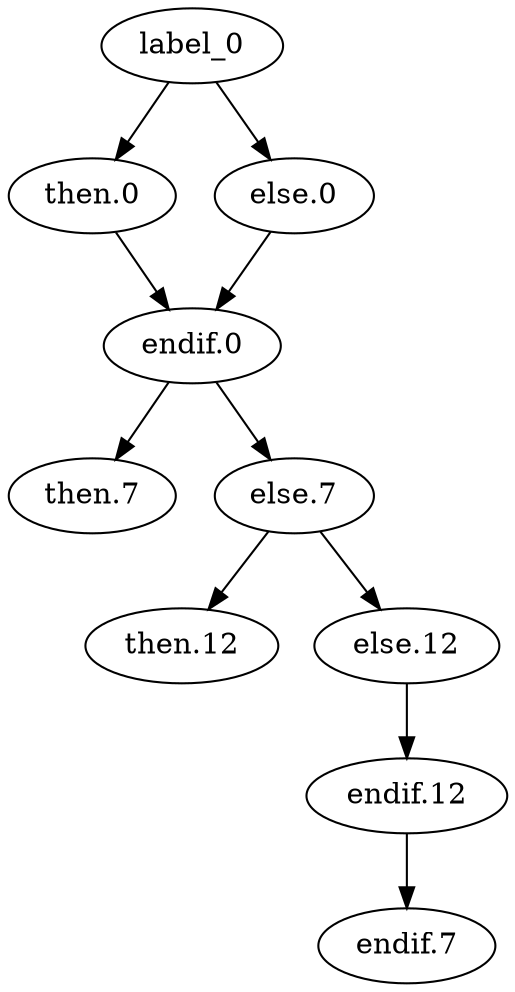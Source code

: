 digraph {
	label_0
	label_0 -> "then.0"
	label_0 -> "else.0"
	"then.0"
	"then.0" -> "endif.0"
	"else.0"
	"else.0" -> "endif.0"
	"endif.0"
	"endif.0" -> "then.7"
	"endif.0" -> "else.7"
	"then.7"
	"else.7"
	"else.7" -> "then.12"
	"else.7" -> "else.12"
	"then.12"
	"else.12"
	"else.12" -> "endif.12"
	"endif.12"
	"endif.12" -> "endif.7"
	"endif.7"
}
